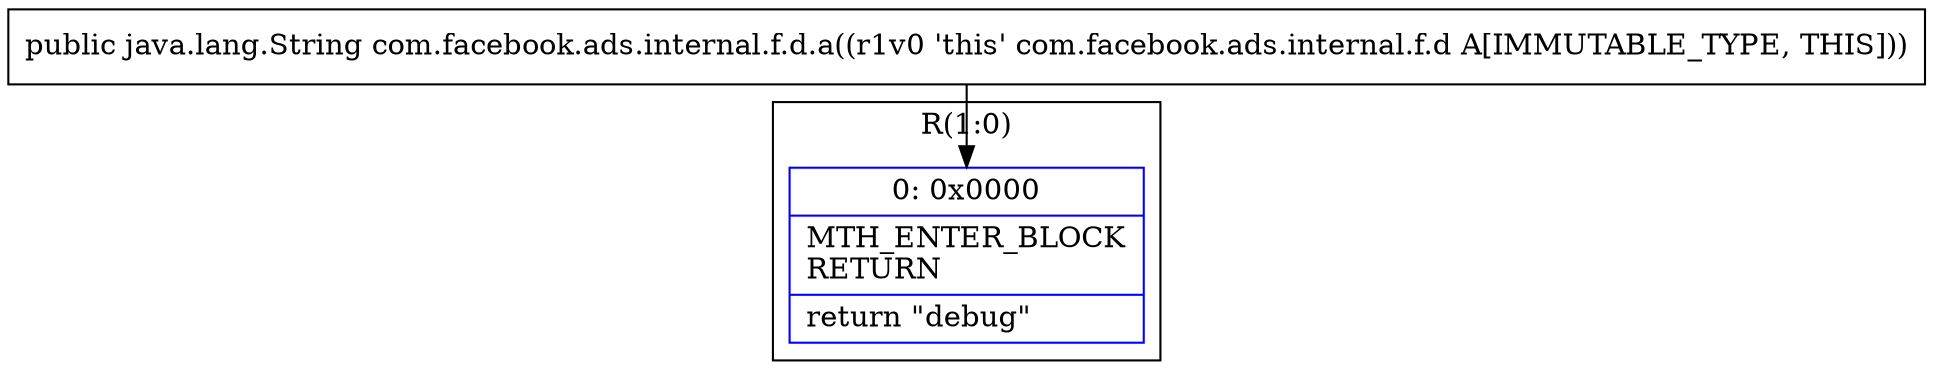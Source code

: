 digraph "CFG forcom.facebook.ads.internal.f.d.a()Ljava\/lang\/String;" {
subgraph cluster_Region_149096348 {
label = "R(1:0)";
node [shape=record,color=blue];
Node_0 [shape=record,label="{0\:\ 0x0000|MTH_ENTER_BLOCK\lRETURN\l|return \"debug\"\l}"];
}
MethodNode[shape=record,label="{public java.lang.String com.facebook.ads.internal.f.d.a((r1v0 'this' com.facebook.ads.internal.f.d A[IMMUTABLE_TYPE, THIS])) }"];
MethodNode -> Node_0;
}

